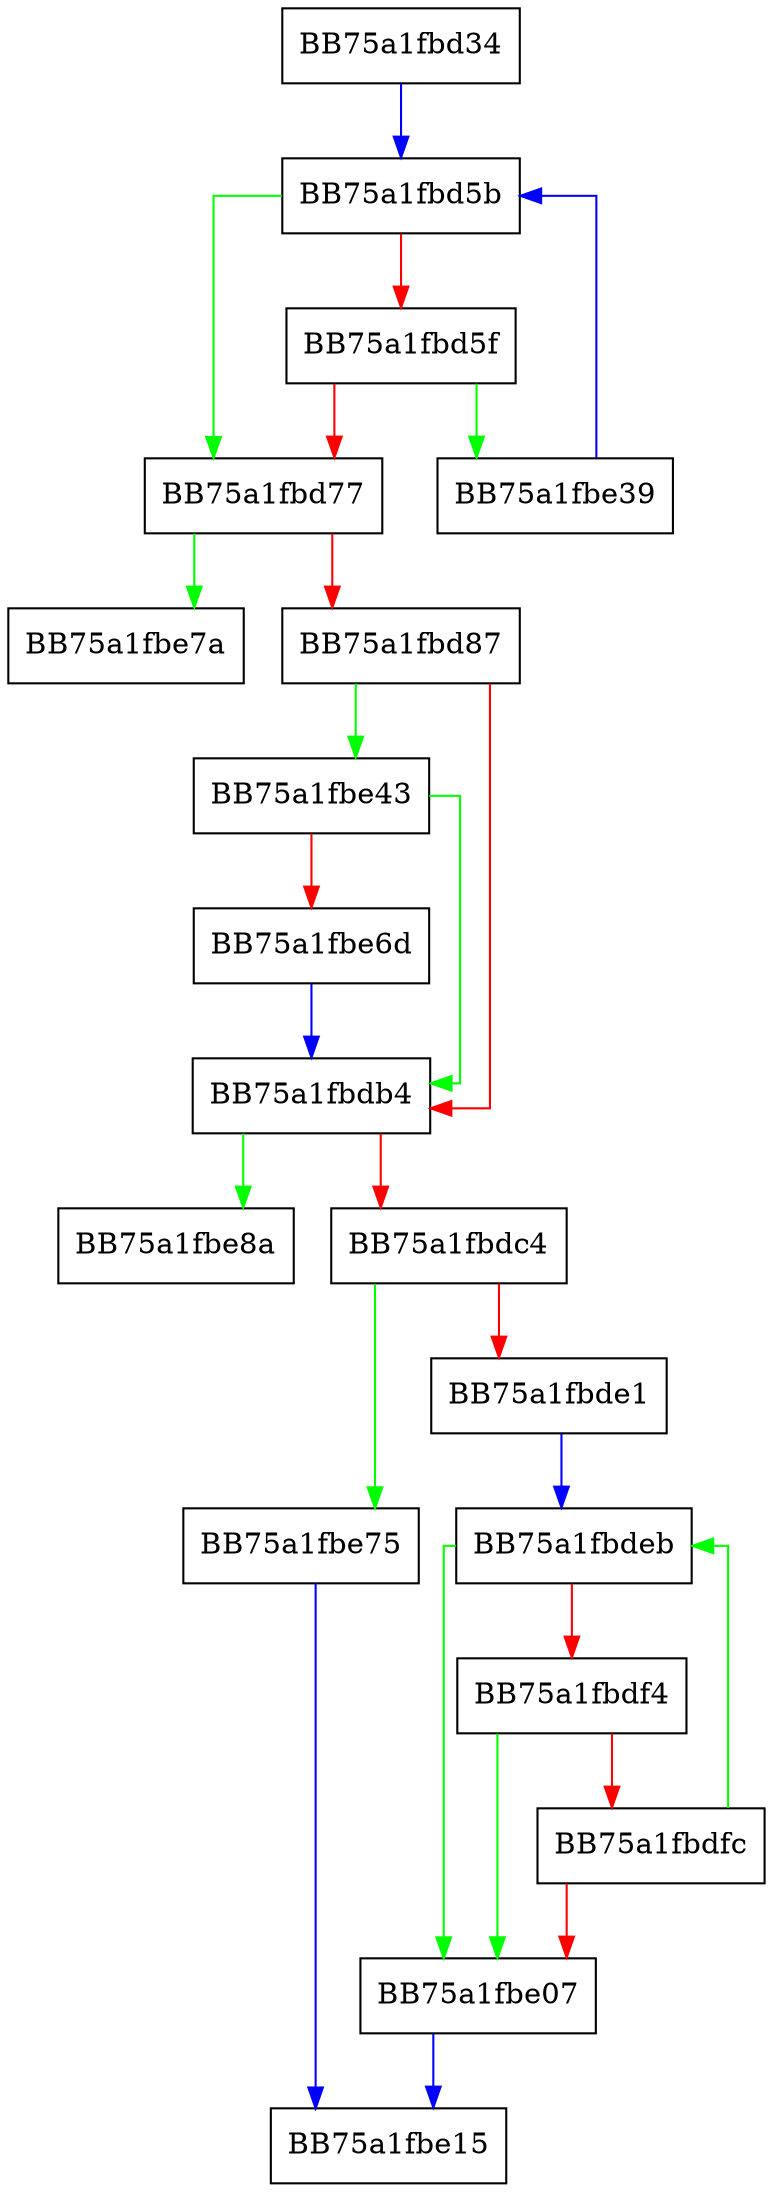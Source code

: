 digraph scanformat {
  node [shape="box"];
  graph [splines=ortho];
  BB75a1fbd34 -> BB75a1fbd5b [color="blue"];
  BB75a1fbd5b -> BB75a1fbd77 [color="green"];
  BB75a1fbd5b -> BB75a1fbd5f [color="red"];
  BB75a1fbd5f -> BB75a1fbe39 [color="green"];
  BB75a1fbd5f -> BB75a1fbd77 [color="red"];
  BB75a1fbd77 -> BB75a1fbe7a [color="green"];
  BB75a1fbd77 -> BB75a1fbd87 [color="red"];
  BB75a1fbd87 -> BB75a1fbe43 [color="green"];
  BB75a1fbd87 -> BB75a1fbdb4 [color="red"];
  BB75a1fbdb4 -> BB75a1fbe8a [color="green"];
  BB75a1fbdb4 -> BB75a1fbdc4 [color="red"];
  BB75a1fbdc4 -> BB75a1fbe75 [color="green"];
  BB75a1fbdc4 -> BB75a1fbde1 [color="red"];
  BB75a1fbde1 -> BB75a1fbdeb [color="blue"];
  BB75a1fbdeb -> BB75a1fbe07 [color="green"];
  BB75a1fbdeb -> BB75a1fbdf4 [color="red"];
  BB75a1fbdf4 -> BB75a1fbe07 [color="green"];
  BB75a1fbdf4 -> BB75a1fbdfc [color="red"];
  BB75a1fbdfc -> BB75a1fbdeb [color="green"];
  BB75a1fbdfc -> BB75a1fbe07 [color="red"];
  BB75a1fbe07 -> BB75a1fbe15 [color="blue"];
  BB75a1fbe39 -> BB75a1fbd5b [color="blue"];
  BB75a1fbe43 -> BB75a1fbdb4 [color="green"];
  BB75a1fbe43 -> BB75a1fbe6d [color="red"];
  BB75a1fbe6d -> BB75a1fbdb4 [color="blue"];
  BB75a1fbe75 -> BB75a1fbe15 [color="blue"];
}